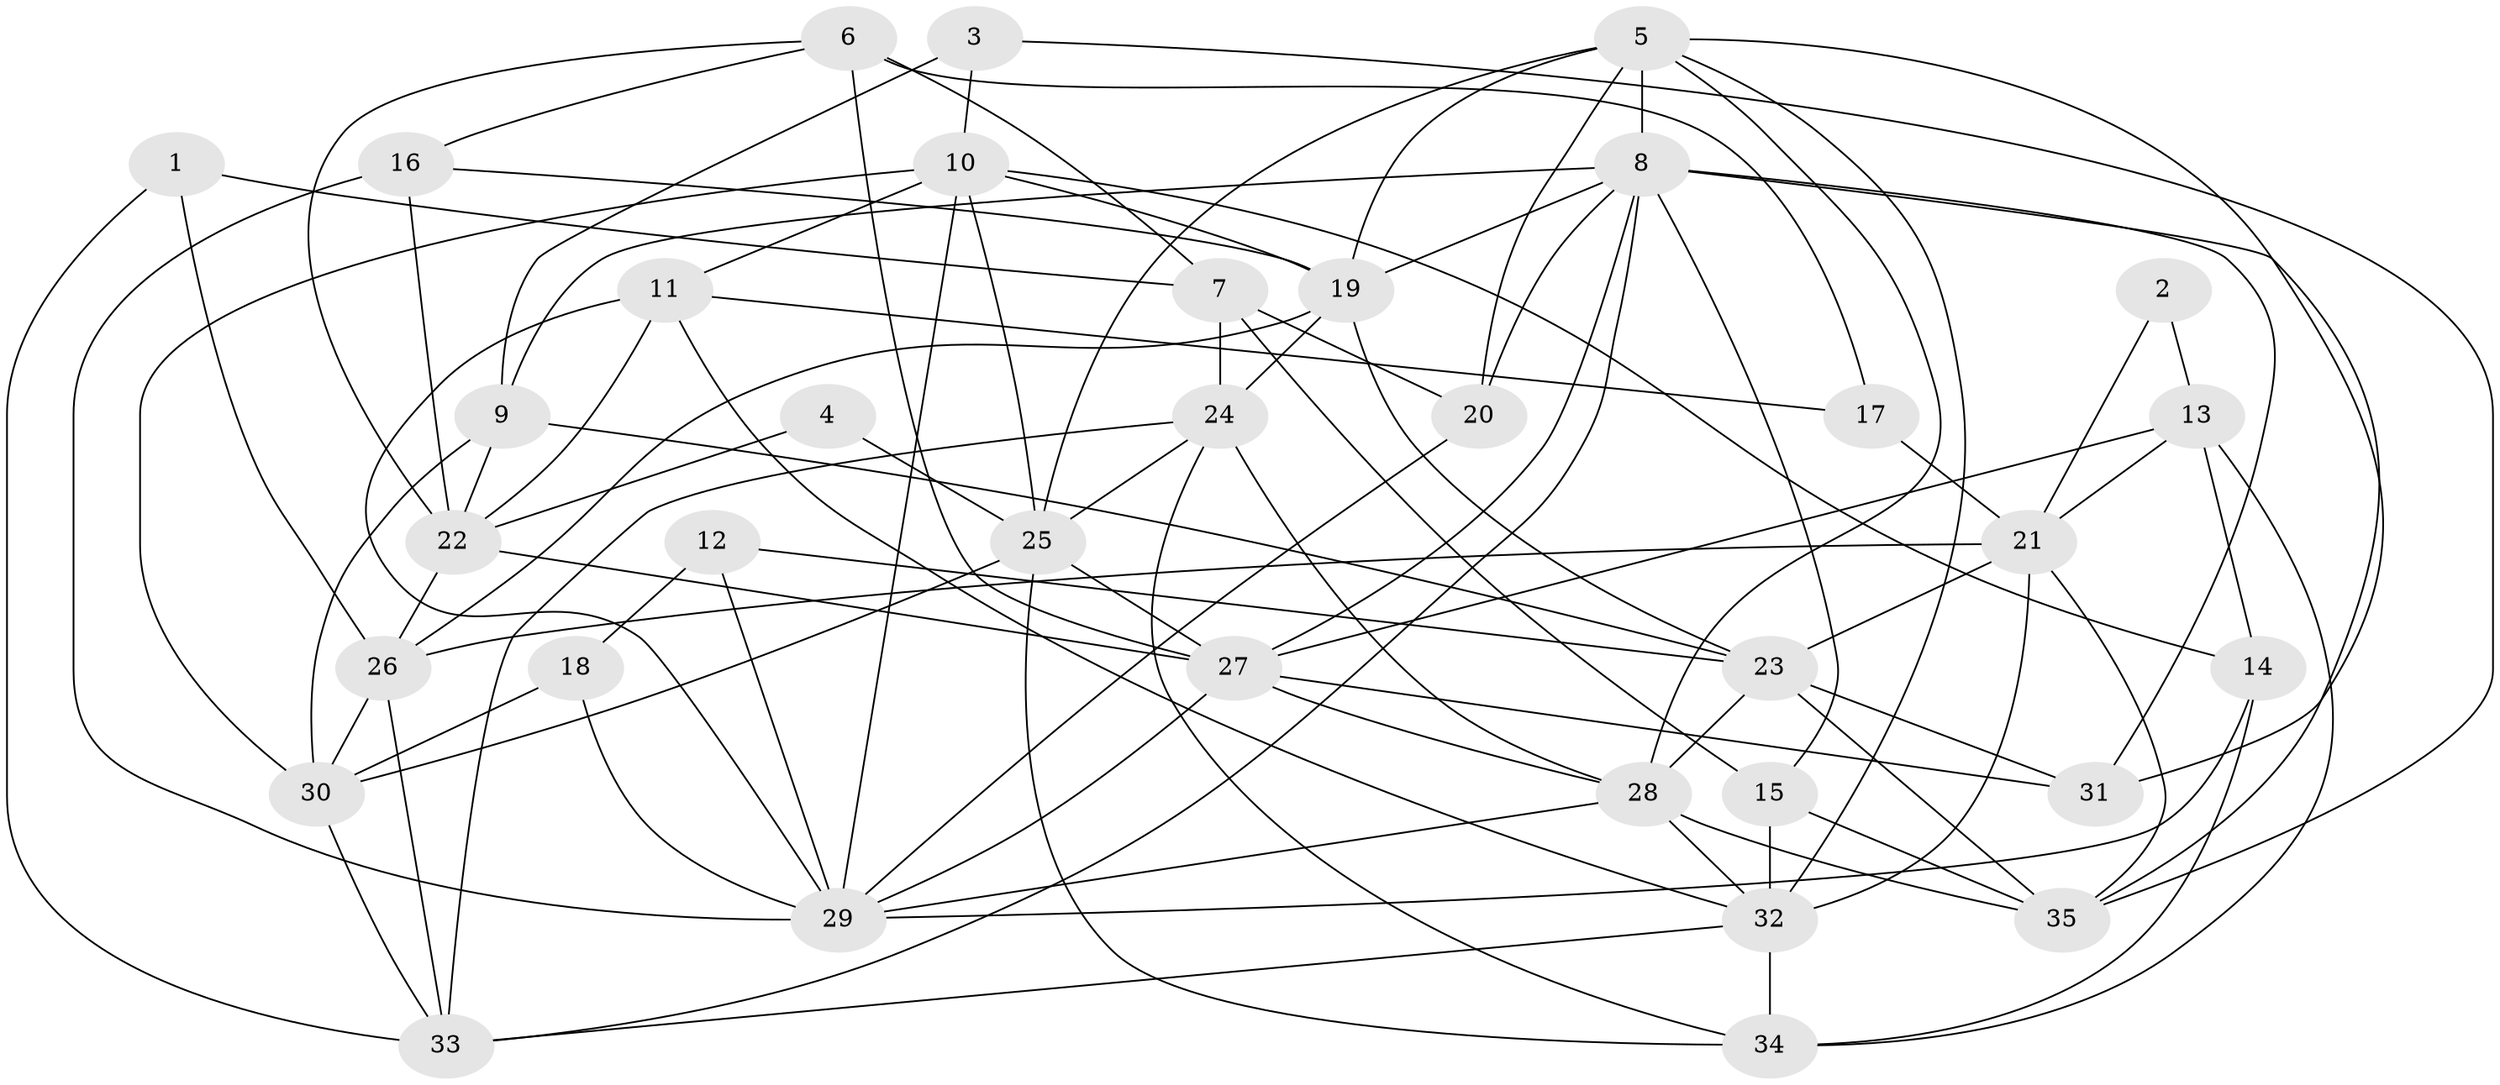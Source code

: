 // original degree distribution, {5: 0.2714285714285714, 3: 0.3142857142857143, 6: 0.05714285714285714, 4: 0.24285714285714285, 2: 0.08571428571428572, 8: 0.014285714285714285, 7: 0.014285714285714285}
// Generated by graph-tools (version 1.1) at 2025/50/03/09/25 03:50:03]
// undirected, 35 vertices, 94 edges
graph export_dot {
graph [start="1"]
  node [color=gray90,style=filled];
  1;
  2;
  3;
  4;
  5;
  6;
  7;
  8;
  9;
  10;
  11;
  12;
  13;
  14;
  15;
  16;
  17;
  18;
  19;
  20;
  21;
  22;
  23;
  24;
  25;
  26;
  27;
  28;
  29;
  30;
  31;
  32;
  33;
  34;
  35;
  1 -- 7 [weight=1.0];
  1 -- 26 [weight=1.0];
  1 -- 33 [weight=1.0];
  2 -- 13 [weight=1.0];
  2 -- 21 [weight=1.0];
  3 -- 9 [weight=1.0];
  3 -- 10 [weight=1.0];
  3 -- 35 [weight=1.0];
  4 -- 22 [weight=1.0];
  4 -- 25 [weight=1.0];
  5 -- 8 [weight=2.0];
  5 -- 19 [weight=1.0];
  5 -- 20 [weight=1.0];
  5 -- 25 [weight=1.0];
  5 -- 28 [weight=1.0];
  5 -- 31 [weight=1.0];
  5 -- 32 [weight=2.0];
  6 -- 7 [weight=1.0];
  6 -- 16 [weight=1.0];
  6 -- 17 [weight=1.0];
  6 -- 22 [weight=1.0];
  6 -- 27 [weight=1.0];
  7 -- 15 [weight=1.0];
  7 -- 20 [weight=1.0];
  7 -- 24 [weight=1.0];
  8 -- 9 [weight=1.0];
  8 -- 15 [weight=1.0];
  8 -- 19 [weight=1.0];
  8 -- 20 [weight=1.0];
  8 -- 27 [weight=1.0];
  8 -- 31 [weight=1.0];
  8 -- 33 [weight=1.0];
  8 -- 35 [weight=1.0];
  9 -- 22 [weight=1.0];
  9 -- 23 [weight=1.0];
  9 -- 30 [weight=1.0];
  10 -- 11 [weight=1.0];
  10 -- 14 [weight=1.0];
  10 -- 19 [weight=1.0];
  10 -- 25 [weight=1.0];
  10 -- 29 [weight=1.0];
  10 -- 30 [weight=1.0];
  11 -- 17 [weight=1.0];
  11 -- 22 [weight=1.0];
  11 -- 29 [weight=2.0];
  11 -- 32 [weight=1.0];
  12 -- 18 [weight=1.0];
  12 -- 23 [weight=1.0];
  12 -- 29 [weight=1.0];
  13 -- 14 [weight=1.0];
  13 -- 21 [weight=1.0];
  13 -- 27 [weight=2.0];
  13 -- 34 [weight=1.0];
  14 -- 29 [weight=1.0];
  14 -- 34 [weight=1.0];
  15 -- 32 [weight=1.0];
  15 -- 35 [weight=1.0];
  16 -- 19 [weight=1.0];
  16 -- 22 [weight=1.0];
  16 -- 29 [weight=1.0];
  17 -- 21 [weight=1.0];
  18 -- 29 [weight=1.0];
  18 -- 30 [weight=1.0];
  19 -- 23 [weight=1.0];
  19 -- 24 [weight=1.0];
  19 -- 26 [weight=1.0];
  20 -- 29 [weight=1.0];
  21 -- 23 [weight=1.0];
  21 -- 26 [weight=1.0];
  21 -- 32 [weight=1.0];
  21 -- 35 [weight=1.0];
  22 -- 26 [weight=1.0];
  22 -- 27 [weight=2.0];
  23 -- 28 [weight=1.0];
  23 -- 31 [weight=1.0];
  23 -- 35 [weight=1.0];
  24 -- 25 [weight=1.0];
  24 -- 28 [weight=1.0];
  24 -- 33 [weight=1.0];
  24 -- 34 [weight=1.0];
  25 -- 27 [weight=2.0];
  25 -- 30 [weight=1.0];
  25 -- 34 [weight=1.0];
  26 -- 30 [weight=1.0];
  26 -- 33 [weight=1.0];
  27 -- 28 [weight=1.0];
  27 -- 29 [weight=1.0];
  27 -- 31 [weight=1.0];
  28 -- 29 [weight=1.0];
  28 -- 32 [weight=1.0];
  28 -- 35 [weight=1.0];
  30 -- 33 [weight=1.0];
  32 -- 33 [weight=1.0];
  32 -- 34 [weight=1.0];
}
